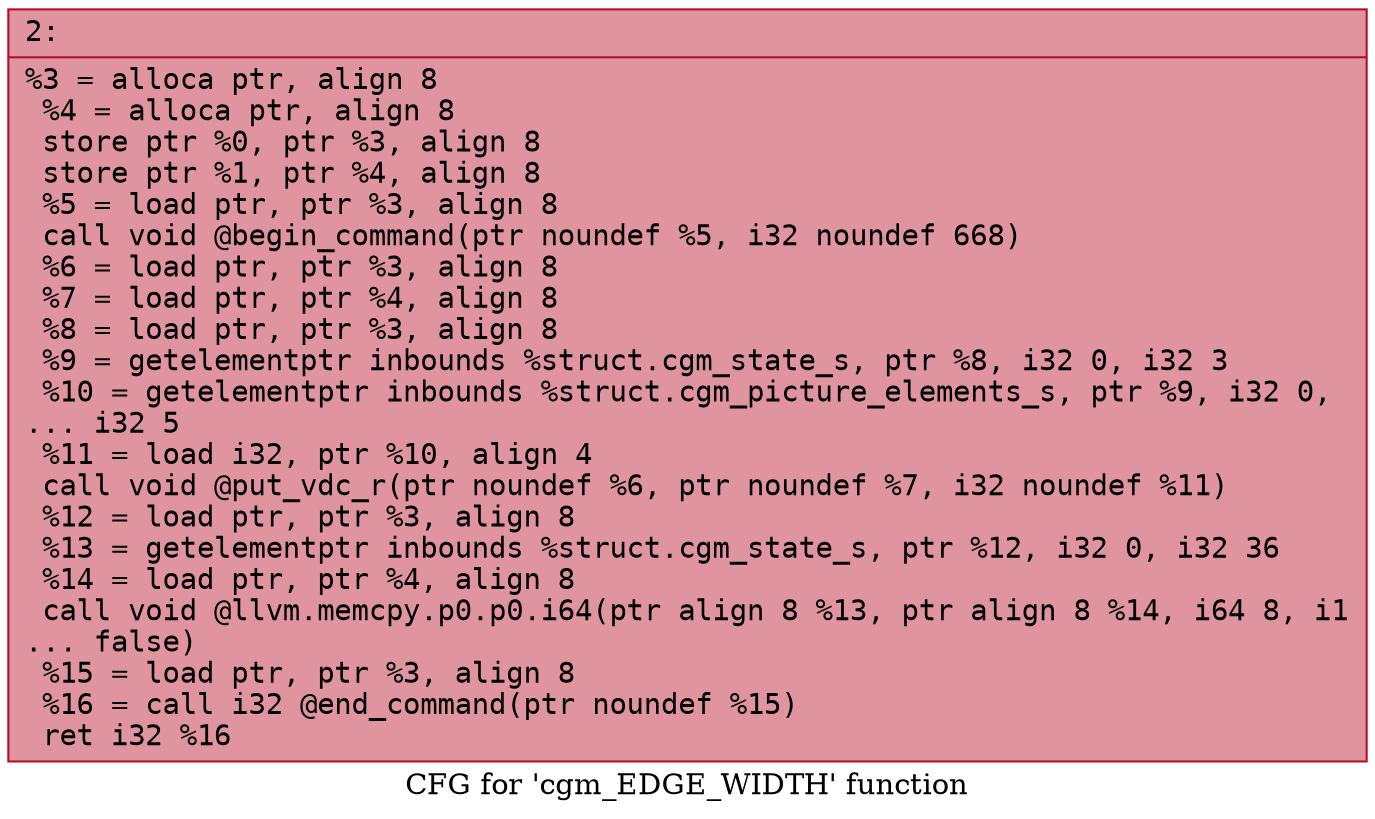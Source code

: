 digraph "CFG for 'cgm_EDGE_WIDTH' function" {
	label="CFG for 'cgm_EDGE_WIDTH' function";

	Node0x6000024c1b80 [shape=record,color="#b70d28ff", style=filled, fillcolor="#b70d2870" fontname="Courier",label="{2:\l|  %3 = alloca ptr, align 8\l  %4 = alloca ptr, align 8\l  store ptr %0, ptr %3, align 8\l  store ptr %1, ptr %4, align 8\l  %5 = load ptr, ptr %3, align 8\l  call void @begin_command(ptr noundef %5, i32 noundef 668)\l  %6 = load ptr, ptr %3, align 8\l  %7 = load ptr, ptr %4, align 8\l  %8 = load ptr, ptr %3, align 8\l  %9 = getelementptr inbounds %struct.cgm_state_s, ptr %8, i32 0, i32 3\l  %10 = getelementptr inbounds %struct.cgm_picture_elements_s, ptr %9, i32 0,\l... i32 5\l  %11 = load i32, ptr %10, align 4\l  call void @put_vdc_r(ptr noundef %6, ptr noundef %7, i32 noundef %11)\l  %12 = load ptr, ptr %3, align 8\l  %13 = getelementptr inbounds %struct.cgm_state_s, ptr %12, i32 0, i32 36\l  %14 = load ptr, ptr %4, align 8\l  call void @llvm.memcpy.p0.p0.i64(ptr align 8 %13, ptr align 8 %14, i64 8, i1\l... false)\l  %15 = load ptr, ptr %3, align 8\l  %16 = call i32 @end_command(ptr noundef %15)\l  ret i32 %16\l}"];
}
